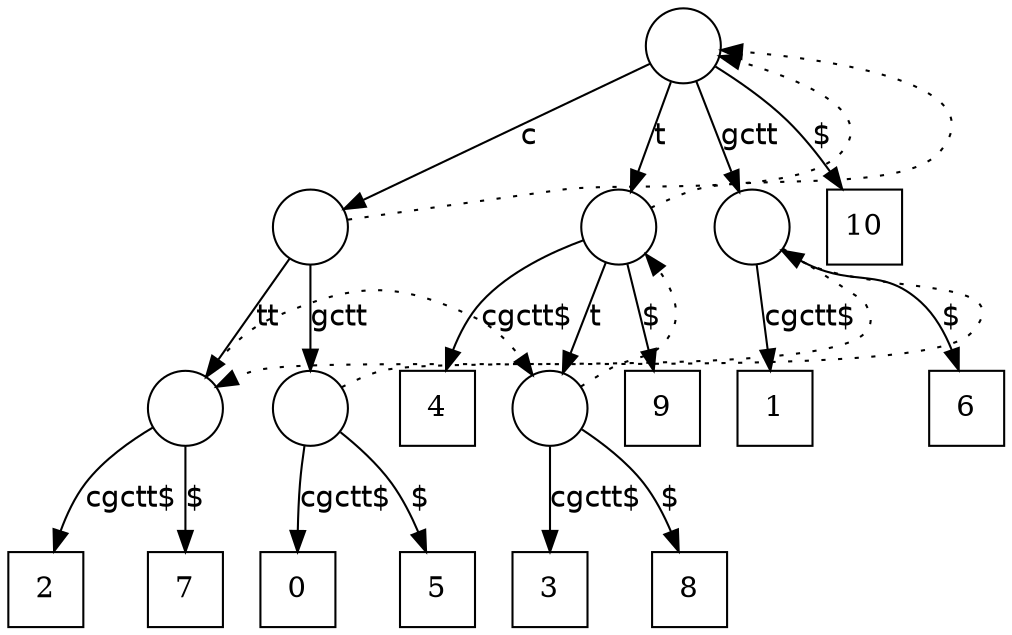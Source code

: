 digraph "Suffix tree" {
  node [shape=circle] ;
  edge [fontname = "helvetica"] ;
  n0 [label="" ] ;
  n0 -> n3 [label="c"] ;
  n0 -> n6 [label="t"] ;
  n0 -> n10 [label="gctt"] ;
  n0 -> n17 [label="$"] ;
  n1 [label="0" shape=square] ;
  n2 [label="1" shape=square] ;
  n3 [label="" ] ;
  n3 -> n12 [label="tt"] ;
  n3 -> n8 [label="gctt"] ;
  n3 -> n0 [constraint=false style=dotted] ;
  n4 [label="2" shape=square] ;
  n5 [label="3" shape=square] ;
  n6 [label="" ] ;
  n6 -> n7 [label="cgctt$"] ;
  n6 -> n14 [label="t"] ;
  n6 -> n16 [label="$"] ;
  n6 -> n0 [constraint=false style=dotted] ;
  n7 [label="4" shape=square] ;
  n8 [label="" ] ;
  n8 -> n1 [label="cgctt$"] ;
  n8 -> n9 [label="$"] ;
  n8 -> n10 [constraint=false style=dotted] ;
  n9 [label="5" shape=square] ;
  n10 [label="" ] ;
  n10 -> n2 [label="cgctt$"] ;
  n10 -> n11 [label="$"] ;
  n10 -> n12 [constraint=false style=dotted] ;
  n11 [label="6" shape=square] ;
  n12 [label="" ] ;
  n12 -> n4 [label="cgctt$"] ;
  n12 -> n13 [label="$"] ;
  n12 -> n14 [constraint=false style=dotted] ;
  n13 [label="7" shape=square] ;
  n14 [label="" ] ;
  n14 -> n5 [label="cgctt$"] ;
  n14 -> n15 [label="$"] ;
  n14 -> n6 [constraint=false style=dotted] ;
  n15 [label="8" shape=square] ;
  n16 [label="9" shape=square] ;
  n17 [label="10" shape=square] ;
}
